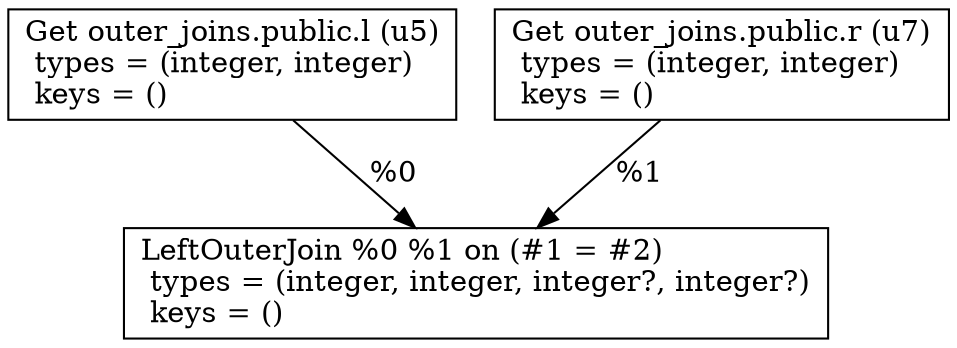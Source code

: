 digraph G {
    node0 [shape = record, label=" Get outer_joins.public.l (u5)\l  types = (integer, integer)\l  keys = ()\l"]
    node1 [shape = record, label=" Get outer_joins.public.r (u7)\l  types = (integer, integer)\l  keys = ()\l"]
    node2 [shape = record, label=" LeftOuterJoin %0 %1 on (#1 = #2)\l  types = (integer, integer, integer?, integer?)\l  keys = ()\l"]
    node1 -> node2 [label = "%1\l"]
    node0 -> node2 [label = "%0\l"]
}
